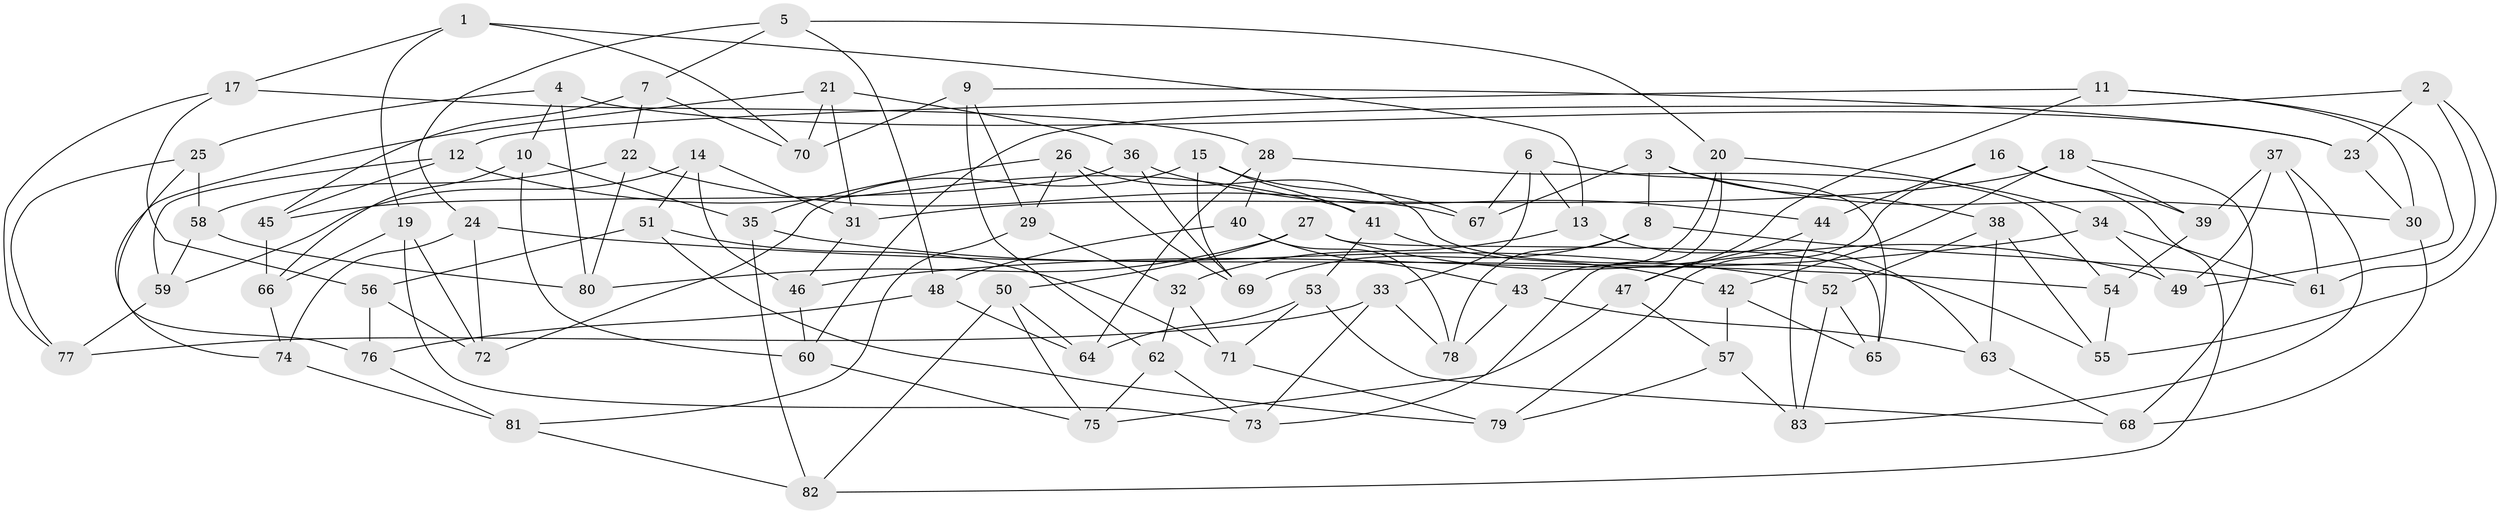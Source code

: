 // coarse degree distribution, {6: 0.64, 4: 0.32, 5: 0.02, 3: 0.02}
// Generated by graph-tools (version 1.1) at 2025/52/02/27/25 19:52:32]
// undirected, 83 vertices, 166 edges
graph export_dot {
graph [start="1"]
  node [color=gray90,style=filled];
  1;
  2;
  3;
  4;
  5;
  6;
  7;
  8;
  9;
  10;
  11;
  12;
  13;
  14;
  15;
  16;
  17;
  18;
  19;
  20;
  21;
  22;
  23;
  24;
  25;
  26;
  27;
  28;
  29;
  30;
  31;
  32;
  33;
  34;
  35;
  36;
  37;
  38;
  39;
  40;
  41;
  42;
  43;
  44;
  45;
  46;
  47;
  48;
  49;
  50;
  51;
  52;
  53;
  54;
  55;
  56;
  57;
  58;
  59;
  60;
  61;
  62;
  63;
  64;
  65;
  66;
  67;
  68;
  69;
  70;
  71;
  72;
  73;
  74;
  75;
  76;
  77;
  78;
  79;
  80;
  81;
  82;
  83;
  1 -- 13;
  1 -- 19;
  1 -- 70;
  1 -- 17;
  2 -- 61;
  2 -- 23;
  2 -- 60;
  2 -- 55;
  3 -- 38;
  3 -- 30;
  3 -- 67;
  3 -- 8;
  4 -- 80;
  4 -- 23;
  4 -- 25;
  4 -- 10;
  5 -- 24;
  5 -- 48;
  5 -- 20;
  5 -- 7;
  6 -- 33;
  6 -- 65;
  6 -- 13;
  6 -- 67;
  7 -- 45;
  7 -- 70;
  7 -- 22;
  8 -- 78;
  8 -- 61;
  8 -- 69;
  9 -- 62;
  9 -- 23;
  9 -- 70;
  9 -- 29;
  10 -- 66;
  10 -- 60;
  10 -- 35;
  11 -- 30;
  11 -- 49;
  11 -- 12;
  11 -- 47;
  12 -- 45;
  12 -- 59;
  12 -- 41;
  13 -- 63;
  13 -- 32;
  14 -- 51;
  14 -- 59;
  14 -- 31;
  14 -- 46;
  15 -- 69;
  15 -- 41;
  15 -- 67;
  15 -- 72;
  16 -- 79;
  16 -- 39;
  16 -- 44;
  16 -- 82;
  17 -- 56;
  17 -- 28;
  17 -- 77;
  18 -- 68;
  18 -- 39;
  18 -- 31;
  18 -- 42;
  19 -- 66;
  19 -- 73;
  19 -- 72;
  20 -- 34;
  20 -- 73;
  20 -- 43;
  21 -- 31;
  21 -- 70;
  21 -- 74;
  21 -- 36;
  22 -- 67;
  22 -- 58;
  22 -- 80;
  23 -- 30;
  24 -- 54;
  24 -- 72;
  24 -- 74;
  25 -- 77;
  25 -- 58;
  25 -- 76;
  26 -- 29;
  26 -- 69;
  26 -- 55;
  26 -- 35;
  27 -- 65;
  27 -- 80;
  27 -- 50;
  27 -- 49;
  28 -- 54;
  28 -- 40;
  28 -- 64;
  29 -- 81;
  29 -- 32;
  30 -- 68;
  31 -- 46;
  32 -- 62;
  32 -- 71;
  33 -- 78;
  33 -- 73;
  33 -- 77;
  34 -- 61;
  34 -- 46;
  34 -- 49;
  35 -- 52;
  35 -- 82;
  36 -- 44;
  36 -- 69;
  36 -- 45;
  37 -- 39;
  37 -- 83;
  37 -- 61;
  37 -- 49;
  38 -- 63;
  38 -- 55;
  38 -- 52;
  39 -- 54;
  40 -- 43;
  40 -- 48;
  40 -- 78;
  41 -- 53;
  41 -- 42;
  42 -- 65;
  42 -- 57;
  43 -- 78;
  43 -- 63;
  44 -- 47;
  44 -- 83;
  45 -- 66;
  46 -- 60;
  47 -- 57;
  47 -- 75;
  48 -- 64;
  48 -- 76;
  50 -- 75;
  50 -- 64;
  50 -- 82;
  51 -- 56;
  51 -- 71;
  51 -- 79;
  52 -- 65;
  52 -- 83;
  53 -- 71;
  53 -- 68;
  53 -- 64;
  54 -- 55;
  56 -- 72;
  56 -- 76;
  57 -- 83;
  57 -- 79;
  58 -- 59;
  58 -- 80;
  59 -- 77;
  60 -- 75;
  62 -- 73;
  62 -- 75;
  63 -- 68;
  66 -- 74;
  71 -- 79;
  74 -- 81;
  76 -- 81;
  81 -- 82;
}
